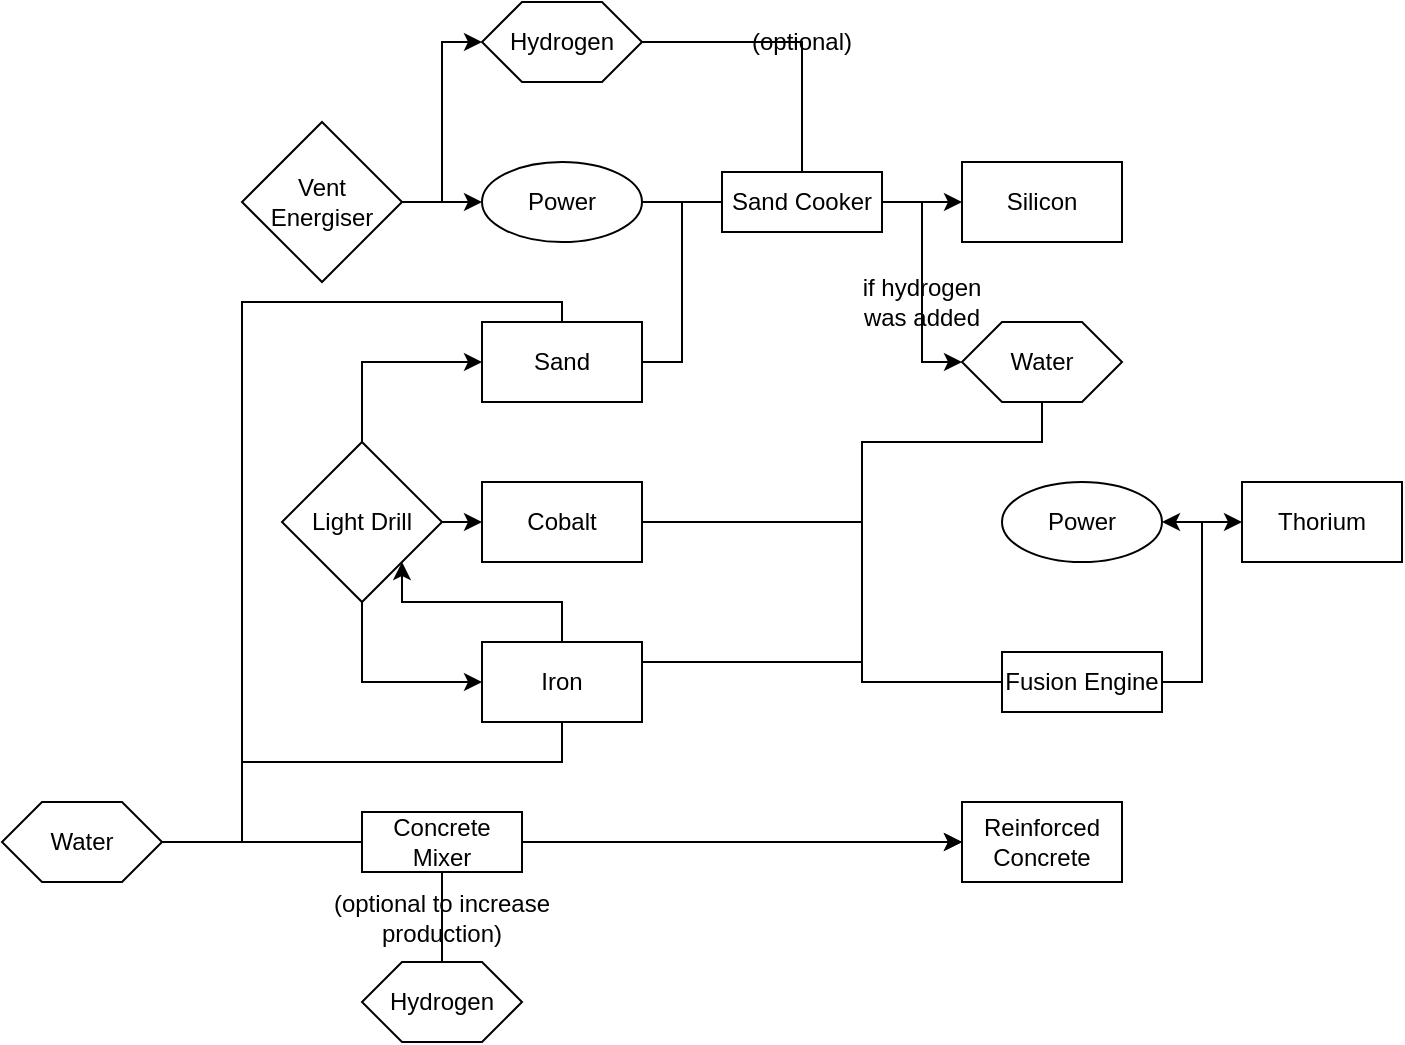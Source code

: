 <mxfile version="24.7.7">
  <diagram name="Page-1" id="kCVb9j6UZoe4cdGpEQq8">
    <mxGraphModel dx="2111" dy="640" grid="1" gridSize="10" guides="1" tooltips="1" connect="1" arrows="1" fold="1" page="1" pageScale="1" pageWidth="850" pageHeight="1100" math="0" shadow="0">
      <root>
        <mxCell id="0" />
        <mxCell id="1" parent="0" />
        <mxCell id="AH8o_xnRMGMlBw7-ab-L-1" value="Sand" style="rounded=0;whiteSpace=wrap;html=1;" vertex="1" parent="1">
          <mxGeometry x="-560" y="240" width="80" height="40" as="geometry" />
        </mxCell>
        <mxCell id="AH8o_xnRMGMlBw7-ab-L-2" value="Silicon" style="rounded=0;whiteSpace=wrap;html=1;" vertex="1" parent="1">
          <mxGeometry x="-320" y="160" width="80" height="40" as="geometry" />
        </mxCell>
        <mxCell id="AH8o_xnRMGMlBw7-ab-L-4" value="Water" style="shape=hexagon;perimeter=hexagonPerimeter2;whiteSpace=wrap;html=1;fixedSize=1;" vertex="1" parent="1">
          <mxGeometry x="-320" y="240" width="80" height="40" as="geometry" />
        </mxCell>
        <mxCell id="AH8o_xnRMGMlBw7-ab-L-6" value="Iron" style="rounded=0;whiteSpace=wrap;html=1;" vertex="1" parent="1">
          <mxGeometry x="-560" y="400" width="80" height="40" as="geometry" />
        </mxCell>
        <mxCell id="AH8o_xnRMGMlBw7-ab-L-7" value="Cobalt" style="rounded=0;whiteSpace=wrap;html=1;" vertex="1" parent="1">
          <mxGeometry x="-560" y="320" width="80" height="40" as="geometry" />
        </mxCell>
        <mxCell id="AH8o_xnRMGMlBw7-ab-L-16" value="Sand Cooker" style="text;html=1;align=center;verticalAlign=middle;whiteSpace=wrap;rounded=0;fillColor=default;strokeColor=default;" vertex="1" parent="1">
          <mxGeometry x="-440" y="165" width="80" height="30" as="geometry" />
        </mxCell>
        <mxCell id="AH8o_xnRMGMlBw7-ab-L-17" value="Light Drill" style="rhombus;whiteSpace=wrap;html=1;" vertex="1" parent="1">
          <mxGeometry x="-660" y="300" width="80" height="80" as="geometry" />
        </mxCell>
        <mxCell id="AH8o_xnRMGMlBw7-ab-L-18" value="" style="endArrow=classic;html=1;rounded=0;exitX=0.5;exitY=0;exitDx=0;exitDy=0;entryX=0;entryY=0.5;entryDx=0;entryDy=0;" edge="1" parent="1" source="AH8o_xnRMGMlBw7-ab-L-17" target="AH8o_xnRMGMlBw7-ab-L-1">
          <mxGeometry width="50" height="50" relative="1" as="geometry">
            <mxPoint x="-570" y="280" as="sourcePoint" />
            <mxPoint x="-520" y="230" as="targetPoint" />
            <Array as="points">
              <mxPoint x="-620" y="260" />
            </Array>
          </mxGeometry>
        </mxCell>
        <mxCell id="AH8o_xnRMGMlBw7-ab-L-20" value="Vent Energiser" style="rhombus;whiteSpace=wrap;html=1;" vertex="1" parent="1">
          <mxGeometry x="-680" y="140" width="80" height="80" as="geometry" />
        </mxCell>
        <mxCell id="AH8o_xnRMGMlBw7-ab-L-22" value="Power" style="ellipse;whiteSpace=wrap;html=1;" vertex="1" parent="1">
          <mxGeometry x="-560" y="160" width="80" height="40" as="geometry" />
        </mxCell>
        <mxCell id="AH8o_xnRMGMlBw7-ab-L-23" value="" style="endArrow=classic;html=1;rounded=0;exitX=1;exitY=0.5;exitDx=0;exitDy=0;entryX=0;entryY=0.5;entryDx=0;entryDy=0;" edge="1" parent="1" source="AH8o_xnRMGMlBw7-ab-L-20" target="AH8o_xnRMGMlBw7-ab-L-22">
          <mxGeometry width="50" height="50" relative="1" as="geometry">
            <mxPoint x="-430" y="210" as="sourcePoint" />
            <mxPoint x="-380" y="160" as="targetPoint" />
          </mxGeometry>
        </mxCell>
        <mxCell id="AH8o_xnRMGMlBw7-ab-L-32" value="" style="endArrow=classic;html=1;rounded=0;fontFamily=Helvetica;fontSize=12;fontColor=default;exitX=0.5;exitY=1;exitDx=0;exitDy=0;entryX=0;entryY=0.5;entryDx=0;entryDy=0;" edge="1" parent="1" source="AH8o_xnRMGMlBw7-ab-L-17" target="AH8o_xnRMGMlBw7-ab-L-6">
          <mxGeometry width="50" height="50" relative="1" as="geometry">
            <mxPoint x="-570" y="540" as="sourcePoint" />
            <mxPoint x="-520" y="490" as="targetPoint" />
            <Array as="points">
              <mxPoint x="-620" y="420" />
            </Array>
          </mxGeometry>
        </mxCell>
        <mxCell id="AH8o_xnRMGMlBw7-ab-L-34" value="Fusion Engine" style="text;html=1;align=center;verticalAlign=middle;whiteSpace=wrap;rounded=0;fontFamily=Helvetica;fontSize=12;fontColor=default;fillColor=default;strokeColor=default;" vertex="1" parent="1">
          <mxGeometry x="-300" y="405" width="80" height="30" as="geometry" />
        </mxCell>
        <mxCell id="AH8o_xnRMGMlBw7-ab-L-40" value="" style="endArrow=none;html=1;rounded=0;fontFamily=Helvetica;fontSize=12;fontColor=default;exitX=1;exitY=0.5;exitDx=0;exitDy=0;entryX=0;entryY=0.5;entryDx=0;entryDy=0;" edge="1" parent="1" source="AH8o_xnRMGMlBw7-ab-L-7" target="AH8o_xnRMGMlBw7-ab-L-34">
          <mxGeometry width="50" height="50" relative="1" as="geometry">
            <mxPoint x="-480" y="470" as="sourcePoint" />
            <mxPoint x="-440" y="470" as="targetPoint" />
            <Array as="points">
              <mxPoint x="-370" y="340" />
              <mxPoint x="-370" y="420" />
            </Array>
          </mxGeometry>
        </mxCell>
        <mxCell id="AH8o_xnRMGMlBw7-ab-L-41" value="" style="endArrow=classic;html=1;rounded=0;fontFamily=Helvetica;fontSize=12;fontColor=default;exitX=1;exitY=0.5;exitDx=0;exitDy=0;entryX=0;entryY=0.5;entryDx=0;entryDy=0;" edge="1" parent="1" source="AH8o_xnRMGMlBw7-ab-L-34" target="AH8o_xnRMGMlBw7-ab-L-8">
          <mxGeometry width="50" height="50" relative="1" as="geometry">
            <mxPoint x="-350" y="520" as="sourcePoint" />
            <mxPoint x="-300" y="470" as="targetPoint" />
            <Array as="points">
              <mxPoint x="-200" y="420" />
              <mxPoint x="-200" y="340" />
            </Array>
          </mxGeometry>
        </mxCell>
        <mxCell id="AH8o_xnRMGMlBw7-ab-L-47" value="" style="endArrow=classic;html=1;rounded=0;fontFamily=Helvetica;fontSize=12;fontColor=default;exitX=1;exitY=0.5;exitDx=0;exitDy=0;" edge="1" parent="1" source="AH8o_xnRMGMlBw7-ab-L-16" target="AH8o_xnRMGMlBw7-ab-L-2">
          <mxGeometry width="50" height="50" relative="1" as="geometry">
            <mxPoint x="-400" y="285" as="sourcePoint" />
            <mxPoint x="-350" y="235" as="targetPoint" />
          </mxGeometry>
        </mxCell>
        <mxCell id="AH8o_xnRMGMlBw7-ab-L-50" value="" style="endArrow=none;html=1;rounded=0;fontFamily=Helvetica;fontSize=12;fontColor=default;exitX=1;exitY=0.5;exitDx=0;exitDy=0;entryX=0;entryY=0.5;entryDx=0;entryDy=0;" edge="1" parent="1" source="AH8o_xnRMGMlBw7-ab-L-22" target="AH8o_xnRMGMlBw7-ab-L-16">
          <mxGeometry width="50" height="50" relative="1" as="geometry">
            <mxPoint x="-480" y="260" as="sourcePoint" />
            <mxPoint x="-430" y="210" as="targetPoint" />
          </mxGeometry>
        </mxCell>
        <mxCell id="AH8o_xnRMGMlBw7-ab-L-51" value="" style="endArrow=none;html=1;rounded=0;fontFamily=Helvetica;fontSize=12;fontColor=default;exitX=1;exitY=0.5;exitDx=0;exitDy=0;entryX=0;entryY=0.5;entryDx=0;entryDy=0;" edge="1" parent="1" source="AH8o_xnRMGMlBw7-ab-L-1" target="AH8o_xnRMGMlBw7-ab-L-16">
          <mxGeometry width="50" height="50" relative="1" as="geometry">
            <mxPoint x="-540" y="320" as="sourcePoint" />
            <mxPoint x="-490" y="270" as="targetPoint" />
            <Array as="points">
              <mxPoint x="-460" y="260" />
              <mxPoint x="-460" y="180" />
            </Array>
          </mxGeometry>
        </mxCell>
        <mxCell id="AH8o_xnRMGMlBw7-ab-L-52" value="" style="endArrow=classic;html=1;rounded=0;fontFamily=Helvetica;fontSize=12;fontColor=default;exitX=1;exitY=0.5;exitDx=0;exitDy=0;entryX=0;entryY=0.5;entryDx=0;entryDy=0;" edge="1" parent="1" source="AH8o_xnRMGMlBw7-ab-L-16" target="AH8o_xnRMGMlBw7-ab-L-4">
          <mxGeometry width="50" height="50" relative="1" as="geometry">
            <mxPoint x="-420" y="320" as="sourcePoint" />
            <mxPoint x="-370" y="270" as="targetPoint" />
            <Array as="points">
              <mxPoint x="-340" y="180" />
              <mxPoint x="-340" y="260" />
            </Array>
          </mxGeometry>
        </mxCell>
        <mxCell id="AH8o_xnRMGMlBw7-ab-L-8" value="Thorium" style="rounded=0;whiteSpace=wrap;html=1;" vertex="1" parent="1">
          <mxGeometry x="-180" y="320" width="80" height="40" as="geometry" />
        </mxCell>
        <mxCell id="AH8o_xnRMGMlBw7-ab-L-56" value="" style="endArrow=none;html=1;rounded=0;fontFamily=Helvetica;fontSize=12;fontColor=default;entryX=0.5;entryY=1;entryDx=0;entryDy=0;exitX=0;exitY=0.5;exitDx=0;exitDy=0;" edge="1" parent="1" source="AH8o_xnRMGMlBw7-ab-L-34" target="AH8o_xnRMGMlBw7-ab-L-4">
          <mxGeometry width="50" height="50" relative="1" as="geometry">
            <mxPoint x="-460" y="300" as="sourcePoint" />
            <mxPoint x="-270" y="280" as="targetPoint" />
            <Array as="points">
              <mxPoint x="-370" y="420" />
              <mxPoint x="-370" y="300" />
              <mxPoint x="-280" y="300" />
            </Array>
          </mxGeometry>
        </mxCell>
        <mxCell id="AH8o_xnRMGMlBw7-ab-L-59" value="Power" style="ellipse;whiteSpace=wrap;html=1;rounded=0;strokeColor=default;align=center;verticalAlign=middle;fontFamily=Helvetica;fontSize=12;fontColor=default;fillColor=default;gradientColor=none;" vertex="1" parent="1">
          <mxGeometry x="-300" y="320" width="80" height="40" as="geometry" />
        </mxCell>
        <mxCell id="AH8o_xnRMGMlBw7-ab-L-60" value="" style="endArrow=classic;html=1;rounded=0;fontFamily=Helvetica;fontSize=12;fontColor=default;exitX=1;exitY=0.5;exitDx=0;exitDy=0;entryX=1;entryY=0.5;entryDx=0;entryDy=0;" edge="1" parent="1" source="AH8o_xnRMGMlBw7-ab-L-34" target="AH8o_xnRMGMlBw7-ab-L-59">
          <mxGeometry width="50" height="50" relative="1" as="geometry">
            <mxPoint x="-190" y="420" as="sourcePoint" />
            <mxPoint x="70" y="380" as="targetPoint" />
            <Array as="points">
              <mxPoint x="-200" y="420" />
              <mxPoint x="-200" y="340" />
            </Array>
          </mxGeometry>
        </mxCell>
        <mxCell id="AH8o_xnRMGMlBw7-ab-L-62" value="Hydrogen" style="shape=hexagon;perimeter=hexagonPerimeter2;whiteSpace=wrap;html=1;fixedSize=1;rounded=0;strokeColor=default;align=center;verticalAlign=middle;fontFamily=Helvetica;fontSize=12;fontColor=default;fillColor=default;gradientColor=none;size=20;" vertex="1" parent="1">
          <mxGeometry x="-560" y="80" width="80" height="40" as="geometry" />
        </mxCell>
        <mxCell id="AH8o_xnRMGMlBw7-ab-L-64" value="" style="endArrow=classic;html=1;rounded=0;fontFamily=Helvetica;fontSize=12;fontColor=default;exitX=1;exitY=0.5;exitDx=0;exitDy=0;entryX=0;entryY=0.5;entryDx=0;entryDy=0;" edge="1" parent="1" source="AH8o_xnRMGMlBw7-ab-L-20" target="AH8o_xnRMGMlBw7-ab-L-62">
          <mxGeometry width="50" height="50" relative="1" as="geometry">
            <mxPoint x="-590" y="180" as="sourcePoint" />
            <mxPoint x="-540" y="130" as="targetPoint" />
            <Array as="points">
              <mxPoint x="-580" y="180" />
              <mxPoint x="-580" y="100" />
            </Array>
          </mxGeometry>
        </mxCell>
        <mxCell id="AH8o_xnRMGMlBw7-ab-L-66" value="" style="endArrow=none;html=1;rounded=0;fontFamily=Helvetica;fontSize=12;fontColor=default;exitX=1;exitY=0.5;exitDx=0;exitDy=0;entryX=0.5;entryY=0;entryDx=0;entryDy=0;" edge="1" parent="1" source="AH8o_xnRMGMlBw7-ab-L-62" target="AH8o_xnRMGMlBw7-ab-L-16">
          <mxGeometry width="50" height="50" relative="1" as="geometry">
            <mxPoint x="-510" y="140" as="sourcePoint" />
            <mxPoint x="-460" y="90" as="targetPoint" />
            <Array as="points">
              <mxPoint x="-400" y="100" />
            </Array>
          </mxGeometry>
        </mxCell>
        <mxCell id="AH8o_xnRMGMlBw7-ab-L-67" value="(optional)" style="text;html=1;align=center;verticalAlign=middle;whiteSpace=wrap;rounded=0;fontFamily=Helvetica;fontSize=12;fontColor=default;" vertex="1" parent="1">
          <mxGeometry x="-430" y="85" width="60" height="30" as="geometry" />
        </mxCell>
        <mxCell id="AH8o_xnRMGMlBw7-ab-L-68" value="if hydrogen was added" style="text;html=1;align=center;verticalAlign=middle;whiteSpace=wrap;rounded=0;fontFamily=Helvetica;fontSize=12;fontColor=default;" vertex="1" parent="1">
          <mxGeometry x="-380" y="210" width="80" height="40" as="geometry" />
        </mxCell>
        <mxCell id="AH8o_xnRMGMlBw7-ab-L-71" value="" style="endArrow=classic;html=1;rounded=0;fontFamily=Helvetica;fontSize=12;fontColor=default;exitX=1;exitY=0.5;exitDx=0;exitDy=0;entryX=0;entryY=0.5;entryDx=0;entryDy=0;" edge="1" parent="1" source="AH8o_xnRMGMlBw7-ab-L-17" target="AH8o_xnRMGMlBw7-ab-L-7">
          <mxGeometry width="50" height="50" relative="1" as="geometry">
            <mxPoint x="-580" y="430" as="sourcePoint" />
            <mxPoint x="-530" y="380" as="targetPoint" />
          </mxGeometry>
        </mxCell>
        <mxCell id="AH8o_xnRMGMlBw7-ab-L-73" value="" style="endArrow=none;html=1;rounded=0;fontFamily=Helvetica;fontSize=12;fontColor=default;exitX=1;exitY=0.25;exitDx=0;exitDy=0;entryX=0;entryY=0.5;entryDx=0;entryDy=0;" edge="1" parent="1" source="AH8o_xnRMGMlBw7-ab-L-6" target="AH8o_xnRMGMlBw7-ab-L-34">
          <mxGeometry width="50" height="50" relative="1" as="geometry">
            <mxPoint x="-420" y="450" as="sourcePoint" />
            <mxPoint x="-370" y="400" as="targetPoint" />
            <Array as="points">
              <mxPoint x="-370" y="410" />
              <mxPoint x="-370" y="420" />
            </Array>
          </mxGeometry>
        </mxCell>
        <mxCell id="AH8o_xnRMGMlBw7-ab-L-74" value="" style="endArrow=classic;html=1;rounded=0;fontFamily=Helvetica;fontSize=12;fontColor=default;exitX=0.5;exitY=0;exitDx=0;exitDy=0;entryX=0;entryY=0.5;entryDx=0;entryDy=0;" edge="1" parent="1" source="AH8o_xnRMGMlBw7-ab-L-1" target="AH8o_xnRMGMlBw7-ab-L-75">
          <mxGeometry width="50" height="50" relative="1" as="geometry">
            <mxPoint x="-440" y="280" as="sourcePoint" />
            <mxPoint x="-440" y="480" as="targetPoint" />
            <Array as="points">
              <mxPoint x="-520" y="230" />
              <mxPoint x="-680" y="230" />
              <mxPoint x="-680" y="500" />
            </Array>
          </mxGeometry>
        </mxCell>
        <mxCell id="AH8o_xnRMGMlBw7-ab-L-75" value="Reinforced Concrete" style="rounded=0;whiteSpace=wrap;html=1;strokeColor=default;align=center;verticalAlign=middle;fontFamily=Helvetica;fontSize=12;fontColor=default;fillColor=default;gradientColor=none;" vertex="1" parent="1">
          <mxGeometry x="-320" y="480" width="80" height="40" as="geometry" />
        </mxCell>
        <mxCell id="AH8o_xnRMGMlBw7-ab-L-77" value="" style="endArrow=classic;html=1;rounded=0;fontFamily=Helvetica;fontSize=12;fontColor=default;exitX=0.5;exitY=1;exitDx=0;exitDy=0;entryX=0;entryY=0.5;entryDx=0;entryDy=0;" edge="1" parent="1" source="AH8o_xnRMGMlBw7-ab-L-6" target="AH8o_xnRMGMlBw7-ab-L-75">
          <mxGeometry width="50" height="50" relative="1" as="geometry">
            <mxPoint x="-570" y="520" as="sourcePoint" />
            <mxPoint x="-520" y="470" as="targetPoint" />
            <Array as="points">
              <mxPoint x="-520" y="460" />
              <mxPoint x="-680" y="460" />
              <mxPoint x="-680" y="500" />
            </Array>
          </mxGeometry>
        </mxCell>
        <mxCell id="AH8o_xnRMGMlBw7-ab-L-80" value="Water" style="shape=hexagon;perimeter=hexagonPerimeter2;whiteSpace=wrap;html=1;fixedSize=1;" vertex="1" parent="1">
          <mxGeometry x="-800" y="480" width="80" height="40" as="geometry" />
        </mxCell>
        <mxCell id="AH8o_xnRMGMlBw7-ab-L-82" value="" style="endArrow=none;html=1;rounded=0;fontFamily=Helvetica;fontSize=12;fontColor=default;exitX=1;exitY=0.5;exitDx=0;exitDy=0;entryX=0;entryY=0.5;entryDx=0;entryDy=0;" edge="1" parent="1" source="AH8o_xnRMGMlBw7-ab-L-80" target="AH8o_xnRMGMlBw7-ab-L-75">
          <mxGeometry width="50" height="50" relative="1" as="geometry">
            <mxPoint x="-640" y="560" as="sourcePoint" />
            <mxPoint x="-590" y="510" as="targetPoint" />
          </mxGeometry>
        </mxCell>
        <mxCell id="AH8o_xnRMGMlBw7-ab-L-83" value="Concrete Mixer" style="rounded=0;whiteSpace=wrap;html=1;strokeColor=default;align=center;verticalAlign=middle;fontFamily=Helvetica;fontSize=12;fontColor=default;fillColor=default;gradientColor=none;" vertex="1" parent="1">
          <mxGeometry x="-620" y="485" width="80" height="30" as="geometry" />
        </mxCell>
        <mxCell id="AH8o_xnRMGMlBw7-ab-L-86" value="Hydrogen" style="shape=hexagon;perimeter=hexagonPerimeter2;whiteSpace=wrap;html=1;fixedSize=1;rounded=0;strokeColor=default;align=center;verticalAlign=middle;fontFamily=Helvetica;fontSize=12;fontColor=default;fillColor=default;gradientColor=none;size=20;" vertex="1" parent="1">
          <mxGeometry x="-620" y="560" width="80" height="40" as="geometry" />
        </mxCell>
        <mxCell id="AH8o_xnRMGMlBw7-ab-L-88" value="(optional to increase production)" style="text;html=1;align=center;verticalAlign=middle;whiteSpace=wrap;rounded=0;fontFamily=Helvetica;fontSize=12;fontColor=default;" vertex="1" parent="1">
          <mxGeometry x="-650" y="525" width="140" height="25" as="geometry" />
        </mxCell>
        <mxCell id="AH8o_xnRMGMlBw7-ab-L-91" value="" style="endArrow=none;html=1;rounded=0;fontFamily=Helvetica;fontSize=12;fontColor=default;exitX=0.5;exitY=0;exitDx=0;exitDy=0;entryX=0.5;entryY=1;entryDx=0;entryDy=0;" edge="1" parent="1" source="AH8o_xnRMGMlBw7-ab-L-86" target="AH8o_xnRMGMlBw7-ab-L-83">
          <mxGeometry width="50" height="50" relative="1" as="geometry">
            <mxPoint x="-510" y="570" as="sourcePoint" />
            <mxPoint x="-460" y="520" as="targetPoint" />
          </mxGeometry>
        </mxCell>
        <mxCell id="AH8o_xnRMGMlBw7-ab-L-92" value="" style="endArrow=classic;html=1;rounded=0;fontFamily=Helvetica;fontSize=12;fontColor=default;exitX=0.5;exitY=0;exitDx=0;exitDy=0;entryX=1;entryY=1;entryDx=0;entryDy=0;" edge="1" parent="1" source="AH8o_xnRMGMlBw7-ab-L-6" target="AH8o_xnRMGMlBw7-ab-L-17">
          <mxGeometry width="50" height="50" relative="1" as="geometry">
            <mxPoint x="-590" y="400" as="sourcePoint" />
            <mxPoint x="-540" y="350" as="targetPoint" />
            <Array as="points">
              <mxPoint x="-520" y="380" />
              <mxPoint x="-600" y="380" />
            </Array>
          </mxGeometry>
        </mxCell>
      </root>
    </mxGraphModel>
  </diagram>
</mxfile>
